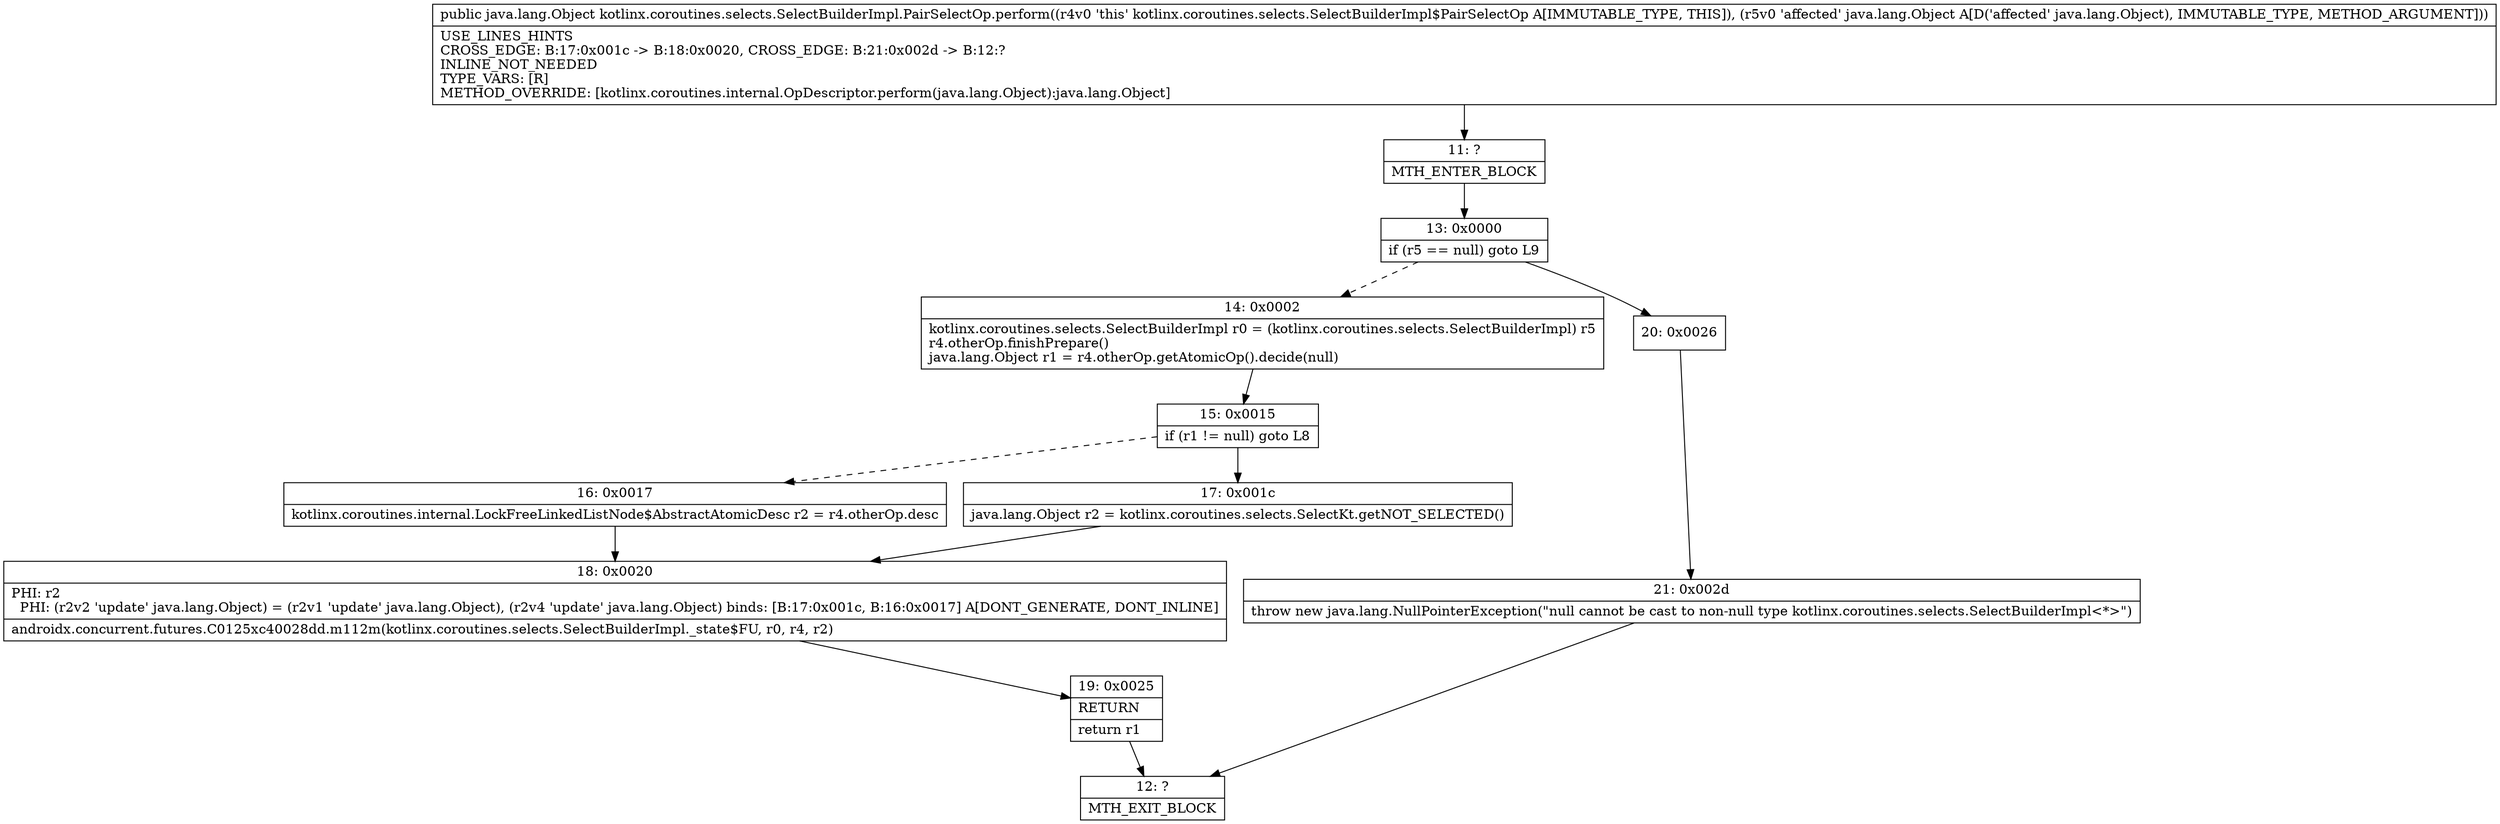 digraph "CFG forkotlinx.coroutines.selects.SelectBuilderImpl.PairSelectOp.perform(Ljava\/lang\/Object;)Ljava\/lang\/Object;" {
Node_11 [shape=record,label="{11\:\ ?|MTH_ENTER_BLOCK\l}"];
Node_13 [shape=record,label="{13\:\ 0x0000|if (r5 == null) goto L9\l}"];
Node_14 [shape=record,label="{14\:\ 0x0002|kotlinx.coroutines.selects.SelectBuilderImpl r0 = (kotlinx.coroutines.selects.SelectBuilderImpl) r5\lr4.otherOp.finishPrepare()\ljava.lang.Object r1 = r4.otherOp.getAtomicOp().decide(null)\l}"];
Node_15 [shape=record,label="{15\:\ 0x0015|if (r1 != null) goto L8\l}"];
Node_16 [shape=record,label="{16\:\ 0x0017|kotlinx.coroutines.internal.LockFreeLinkedListNode$AbstractAtomicDesc r2 = r4.otherOp.desc\l}"];
Node_18 [shape=record,label="{18\:\ 0x0020|PHI: r2 \l  PHI: (r2v2 'update' java.lang.Object) = (r2v1 'update' java.lang.Object), (r2v4 'update' java.lang.Object) binds: [B:17:0x001c, B:16:0x0017] A[DONT_GENERATE, DONT_INLINE]\l|androidx.concurrent.futures.C0125xc40028dd.m112m(kotlinx.coroutines.selects.SelectBuilderImpl._state$FU, r0, r4, r2)\l}"];
Node_19 [shape=record,label="{19\:\ 0x0025|RETURN\l|return r1\l}"];
Node_12 [shape=record,label="{12\:\ ?|MTH_EXIT_BLOCK\l}"];
Node_17 [shape=record,label="{17\:\ 0x001c|java.lang.Object r2 = kotlinx.coroutines.selects.SelectKt.getNOT_SELECTED()\l}"];
Node_20 [shape=record,label="{20\:\ 0x0026}"];
Node_21 [shape=record,label="{21\:\ 0x002d|throw new java.lang.NullPointerException(\"null cannot be cast to non\-null type kotlinx.coroutines.selects.SelectBuilderImpl\<*\>\")\l}"];
MethodNode[shape=record,label="{public java.lang.Object kotlinx.coroutines.selects.SelectBuilderImpl.PairSelectOp.perform((r4v0 'this' kotlinx.coroutines.selects.SelectBuilderImpl$PairSelectOp A[IMMUTABLE_TYPE, THIS]), (r5v0 'affected' java.lang.Object A[D('affected' java.lang.Object), IMMUTABLE_TYPE, METHOD_ARGUMENT]))  | USE_LINES_HINTS\lCROSS_EDGE: B:17:0x001c \-\> B:18:0x0020, CROSS_EDGE: B:21:0x002d \-\> B:12:?\lINLINE_NOT_NEEDED\lTYPE_VARS: [R]\lMETHOD_OVERRIDE: [kotlinx.coroutines.internal.OpDescriptor.perform(java.lang.Object):java.lang.Object]\l}"];
MethodNode -> Node_11;Node_11 -> Node_13;
Node_13 -> Node_14[style=dashed];
Node_13 -> Node_20;
Node_14 -> Node_15;
Node_15 -> Node_16[style=dashed];
Node_15 -> Node_17;
Node_16 -> Node_18;
Node_18 -> Node_19;
Node_19 -> Node_12;
Node_17 -> Node_18;
Node_20 -> Node_21;
Node_21 -> Node_12;
}

